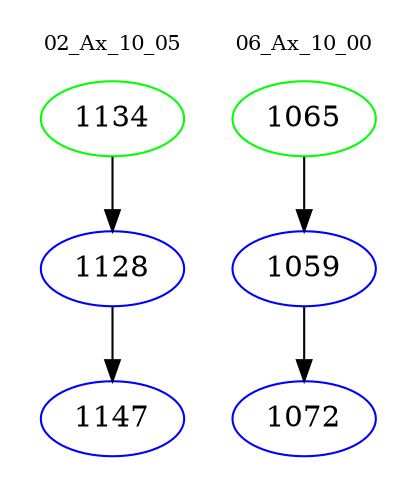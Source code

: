 digraph{
subgraph cluster_0 {
color = white
label = "02_Ax_10_05";
fontsize=10;
T0_1134 [label="1134", color="green"]
T0_1134 -> T0_1128 [color="black"]
T0_1128 [label="1128", color="blue"]
T0_1128 -> T0_1147 [color="black"]
T0_1147 [label="1147", color="blue"]
}
subgraph cluster_1 {
color = white
label = "06_Ax_10_00";
fontsize=10;
T1_1065 [label="1065", color="green"]
T1_1065 -> T1_1059 [color="black"]
T1_1059 [label="1059", color="blue"]
T1_1059 -> T1_1072 [color="black"]
T1_1072 [label="1072", color="blue"]
}
}
